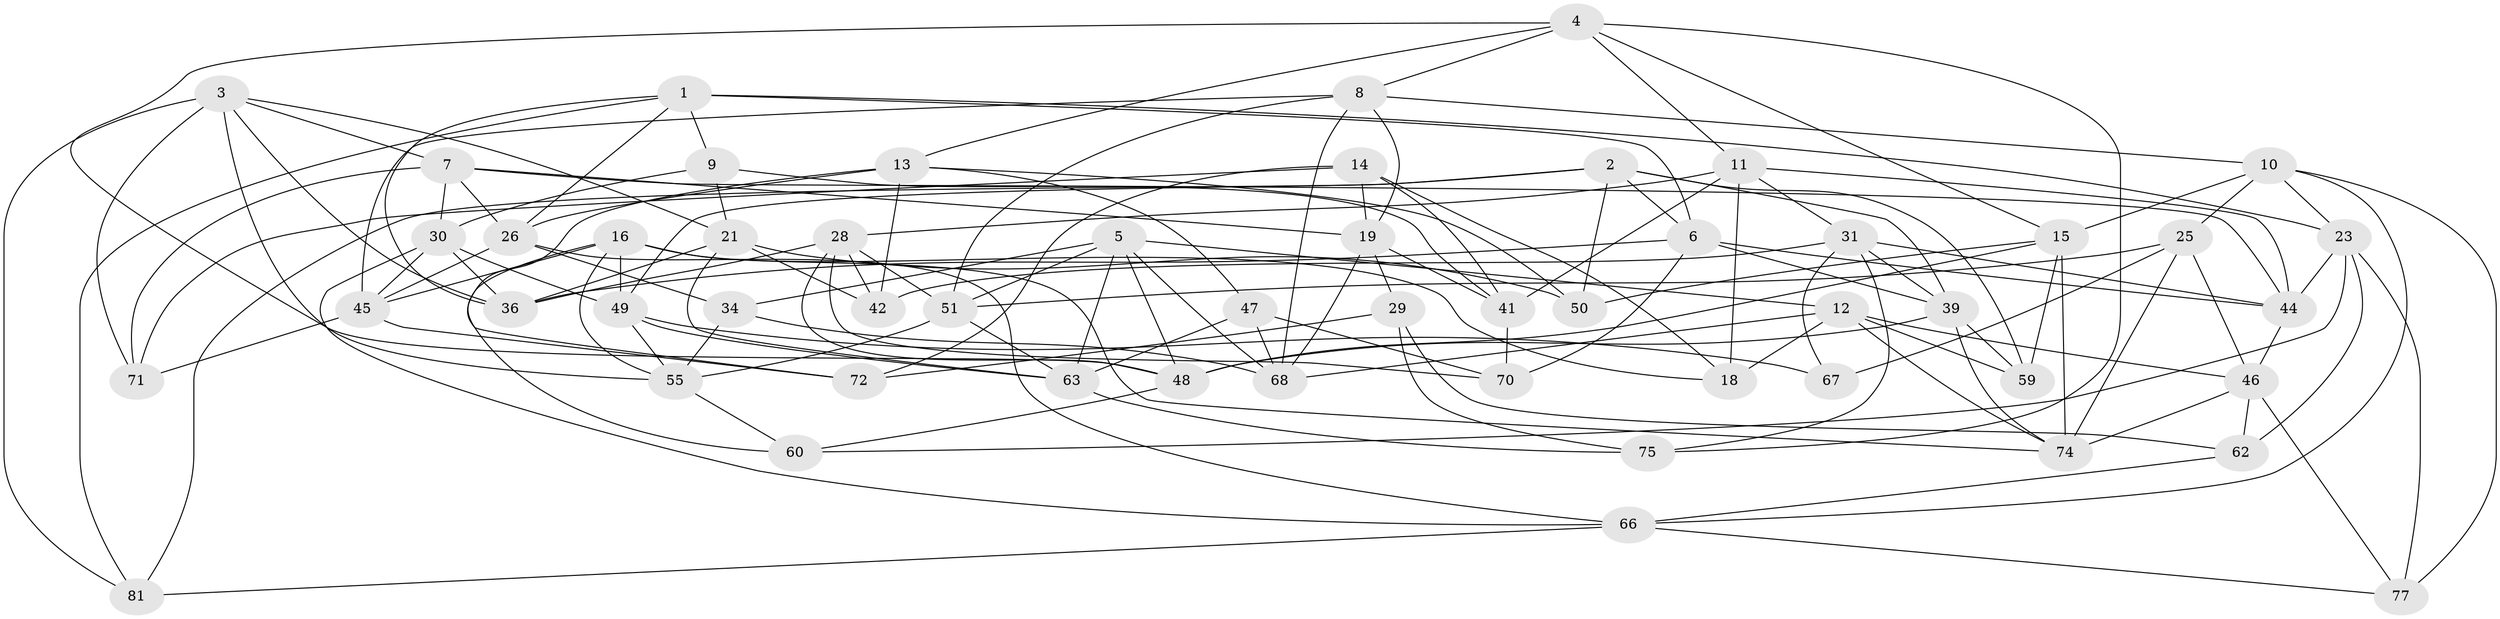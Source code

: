// original degree distribution, {4: 1.0}
// Generated by graph-tools (version 1.1) at 2025/11/02/27/25 16:11:44]
// undirected, 54 vertices, 143 edges
graph export_dot {
graph [start="1"]
  node [color=gray90,style=filled];
  1 [super="+32"];
  2 [super="+58"];
  3 [super="+22"];
  4 [super="+37"];
  5 [super="+73"];
  6 [super="+35"];
  7 [super="+17"];
  8 [super="+20"];
  9;
  10 [super="+78"];
  11 [super="+24"];
  12 [super="+90"];
  13 [super="+40"];
  14 [super="+61"];
  15 [super="+57"];
  16 [super="+52"];
  18;
  19 [super="+53"];
  21 [super="+27"];
  23 [super="+33"];
  25 [super="+89"];
  26 [super="+43"];
  28 [super="+86"];
  29;
  30 [super="+84"];
  31 [super="+38"];
  34;
  36 [super="+87"];
  39 [super="+76"];
  41 [super="+80"];
  42;
  44 [super="+91"];
  45 [super="+56"];
  46 [super="+69"];
  47;
  48 [super="+54"];
  49 [super="+85"];
  50;
  51 [super="+88"];
  55 [super="+64"];
  59;
  60;
  62;
  63 [super="+65"];
  66 [super="+83"];
  67;
  68 [super="+79"];
  70;
  71;
  72;
  74 [super="+82"];
  75;
  77;
  81;
  1 -- 26;
  1 -- 81;
  1 -- 23;
  1 -- 9;
  1 -- 36;
  1 -- 6;
  2 -- 39;
  2 -- 59;
  2 -- 49;
  2 -- 81;
  2 -- 50;
  2 -- 6;
  3 -- 71;
  3 -- 55;
  3 -- 36;
  3 -- 81;
  3 -- 21;
  3 -- 7;
  4 -- 15;
  4 -- 75;
  4 -- 11;
  4 -- 8;
  4 -- 48;
  4 -- 13;
  5 -- 68;
  5 -- 34;
  5 -- 48;
  5 -- 51;
  5 -- 12;
  5 -- 63;
  6 -- 70;
  6 -- 44;
  6 -- 36;
  6 -- 39;
  7 -- 71;
  7 -- 26;
  7 -- 19;
  7 -- 30;
  7 -- 44;
  8 -- 19;
  8 -- 68;
  8 -- 51;
  8 -- 45;
  8 -- 10;
  9 -- 21;
  9 -- 41;
  9 -- 30;
  10 -- 77;
  10 -- 15;
  10 -- 25;
  10 -- 66;
  10 -- 23;
  11 -- 18;
  11 -- 28;
  11 -- 41;
  11 -- 31;
  11 -- 44;
  12 -- 59;
  12 -- 18;
  12 -- 68;
  12 -- 46;
  12 -- 74;
  13 -- 42;
  13 -- 47;
  13 -- 72;
  13 -- 50;
  13 -- 26;
  14 -- 18;
  14 -- 72;
  14 -- 41 [weight=2];
  14 -- 71;
  14 -- 19;
  15 -- 48;
  15 -- 50;
  15 -- 59;
  15 -- 74;
  16 -- 74;
  16 -- 49;
  16 -- 45;
  16 -- 18;
  16 -- 60;
  16 -- 55;
  19 -- 29;
  19 -- 68;
  19 -- 41;
  21 -- 36;
  21 -- 42;
  21 -- 50;
  21 -- 63;
  23 -- 77;
  23 -- 44;
  23 -- 60;
  23 -- 62;
  25 -- 51;
  25 -- 67 [weight=2];
  25 -- 46;
  25 -- 74;
  26 -- 34;
  26 -- 45;
  26 -- 66;
  28 -- 42;
  28 -- 51;
  28 -- 48;
  28 -- 70;
  28 -- 36;
  29 -- 72;
  29 -- 62;
  29 -- 75;
  30 -- 66;
  30 -- 36;
  30 -- 45;
  30 -- 49;
  31 -- 67;
  31 -- 42;
  31 -- 75;
  31 -- 39;
  31 -- 44;
  34 -- 55;
  34 -- 68;
  39 -- 48;
  39 -- 59;
  39 -- 74;
  41 -- 70;
  44 -- 46;
  45 -- 71;
  45 -- 72;
  46 -- 77;
  46 -- 74;
  46 -- 62;
  47 -- 68;
  47 -- 70;
  47 -- 63;
  48 -- 60;
  49 -- 55;
  49 -- 67;
  49 -- 63;
  51 -- 63;
  51 -- 55;
  55 -- 60;
  62 -- 66;
  63 -- 75;
  66 -- 77;
  66 -- 81;
}
